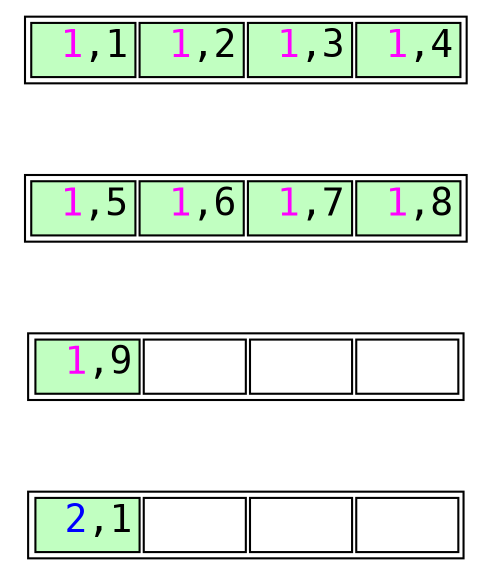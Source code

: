 // Example B-Tree graph
//
// Breadth-first order
//
// Start from root, go left to right
//
// Workflow:
//
// $ dot -T svg btree.dot -o btree.svg;

digraph nbtree {
graph [fontname = "monospace"];
node [shape = none,height=.1,fontname = "monospace",fontsize=18];
// Level 0 (leaf level)
leafnode_2[ label=<<table>
                    <tr>
                        <td bgcolor='darkseagreen1' port="t2"> <font color="magenta">1</font>,1</td>
                        <td bgcolor='darkseagreen1' port="t3"> <font color="magenta">1</font>,2</td>
                        <td bgcolor='darkseagreen1' port="t4"> <font color="magenta">1</font>,3</td>
                        <td bgcolor='darkseagreen1' port="t4"> <font color="magenta">1</font>,4</td>
                    </tr>
                </table>
               >
        ];
edge[style=invis];
"leafnode_2" -> "leafnode_3"
leafnode_3[ label=<<table>
                    <tr>
                        <td bgcolor='darkseagreen1' port="t4"> <font color="magenta">1</font>,5</td>
                        <td bgcolor='darkseagreen1' port="t4"> <font color="magenta">1</font>,6</td>
                        <td bgcolor='darkseagreen1' port="t4"> <font color="magenta">1</font>,7</td>
                        <td bgcolor='darkseagreen1' port="t4"> <font color="magenta">1</font>,8</td>
                    </tr>
                </table>
               >
        ];
edge[style=invis];
"leafnode_3" -> "leafnode_4"
leafnode_4[ label=<<table>
                    <tr>
                        <td bgcolor='darkseagreen1' port="t4"> <font color="magenta">1</font>,9</td>
                        <td bgcolor='white' port="t3">    </td>
                        <td bgcolor='white' port="t3">    </td>
                        <td bgcolor='white' port="t3">    </td>
                    </tr>
                </table>
               >
        ];
edge[style=invis];
"leafnode_4" -> "leafnode_5"
leafnode_5[ label=<<table>
                    <tr>
                        <td bgcolor='darkseagreen1' port="t4"> <font color="blue">2</font>,1</td>
                        <td bgcolor='white' port="t3">    </td>
                        <td bgcolor='white' port="t3">    </td>
                        <td bgcolor='white' port="t3">    </td>
                    </tr>
                </table>
               >
        ];
//Force alignment from root to internal to leaf levels:
//edge[style=invis];
//"rootnode":d1 -> "leafnode_2":t2
}
